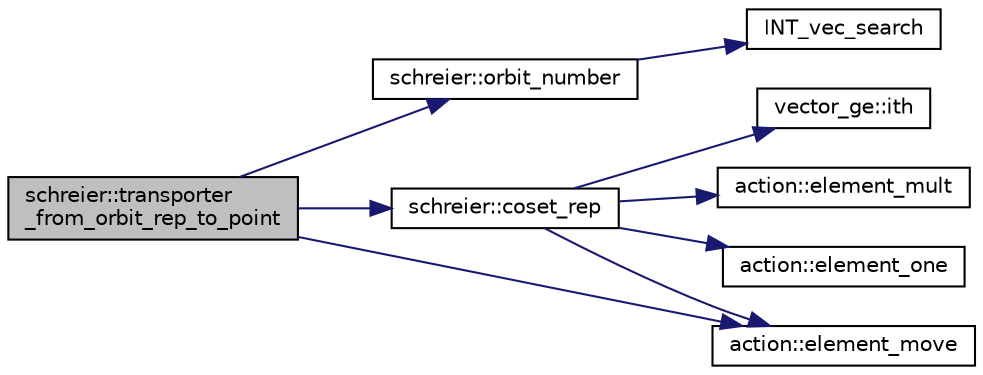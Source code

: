 digraph "schreier::transporter_from_orbit_rep_to_point"
{
  edge [fontname="Helvetica",fontsize="10",labelfontname="Helvetica",labelfontsize="10"];
  node [fontname="Helvetica",fontsize="10",shape=record];
  rankdir="LR";
  Node5563 [label="schreier::transporter\l_from_orbit_rep_to_point",height=0.2,width=0.4,color="black", fillcolor="grey75", style="filled", fontcolor="black"];
  Node5563 -> Node5564 [color="midnightblue",fontsize="10",style="solid",fontname="Helvetica"];
  Node5564 [label="schreier::orbit_number",height=0.2,width=0.4,color="black", fillcolor="white", style="filled",URL="$d3/dd6/classschreier.html#a65ae0e0466545deba181b987c27feb58"];
  Node5564 -> Node5565 [color="midnightblue",fontsize="10",style="solid",fontname="Helvetica"];
  Node5565 [label="INT_vec_search",height=0.2,width=0.4,color="black", fillcolor="white", style="filled",URL="$d5/de2/foundations_2data__structures_2data__structures_8h.html#ad103ef2316a1f671bdb68fd9cd9ba945"];
  Node5563 -> Node5566 [color="midnightblue",fontsize="10",style="solid",fontname="Helvetica"];
  Node5566 [label="schreier::coset_rep",height=0.2,width=0.4,color="black", fillcolor="white", style="filled",URL="$d3/dd6/classschreier.html#a7889b8702372092df4fd05150ee8fdda"];
  Node5566 -> Node5567 [color="midnightblue",fontsize="10",style="solid",fontname="Helvetica"];
  Node5567 [label="vector_ge::ith",height=0.2,width=0.4,color="black", fillcolor="white", style="filled",URL="$d4/d6e/classvector__ge.html#a1ff002e8b746a9beb119d57dcd4a15ff"];
  Node5566 -> Node5568 [color="midnightblue",fontsize="10",style="solid",fontname="Helvetica"];
  Node5568 [label="action::element_mult",height=0.2,width=0.4,color="black", fillcolor="white", style="filled",URL="$d2/d86/classaction.html#ae9e36b2cae1f0f7bd7144097fa9a34b3"];
  Node5566 -> Node5569 [color="midnightblue",fontsize="10",style="solid",fontname="Helvetica"];
  Node5569 [label="action::element_move",height=0.2,width=0.4,color="black", fillcolor="white", style="filled",URL="$d2/d86/classaction.html#a550947491bbb534d3d7951f50198a874"];
  Node5566 -> Node5570 [color="midnightblue",fontsize="10",style="solid",fontname="Helvetica"];
  Node5570 [label="action::element_one",height=0.2,width=0.4,color="black", fillcolor="white", style="filled",URL="$d2/d86/classaction.html#a780a105daf04d6d1fe7e2f63b3c88e3b"];
  Node5563 -> Node5569 [color="midnightblue",fontsize="10",style="solid",fontname="Helvetica"];
}
